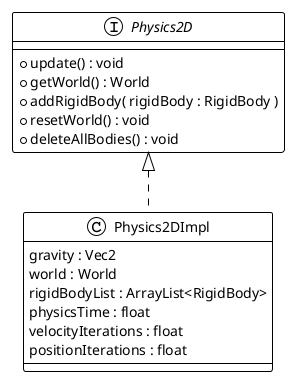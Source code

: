 @startuml Physics2D-implement
!theme plain

interface Physics2D{
    + update() : void
    + getWorld() : World
    + addRigidBody( rigidBody : RigidBody )
    + resetWorld() : void
    + deleteAllBodies() : void
}

class Physics2DImpl{
    gravity : Vec2
    world : World
    rigidBodyList : ArrayList<RigidBody>
    physicsTime : float
    velocityIterations : float
    positionIterations : float
}

class Physics2DImpl implements Physics2D

@enduml

@startuml RigidBody-interface-tree
!theme plain

interface RigidBody{
    + getBody() : Body
    + getPosition() : Vec2
    + setPosition( pos : Vec2) : void
    + resetBodyPos() : void
}

interface ArenaBody{
    + getWidth() : float
    + getHeight() : float
    + getGoalSize() : float
}

interface PlayerBody{
    + getRadius() : float
}

interface PuckBody{
    + getNextPos() : Vec2
    + getRadius() : float
}

interface ArenaBody extends RigidBody
interface PlayerBody extends RigidBody
interface PuckBody extends RigidBody

@enduml

@startuml RigidBody-implement
!theme plain

interface RigidBody{
    + getBody() : Body
    + getPosition() : Vec2
    + setPosition( pos : Vec2 ) : void
    + resetBodyPos() : void
}

abstract class RigidBodyImpl{
    bodyTypeDef : BodyTypeDef
    startPositionDef : Vec2
    linearDampingDef : float
    bodyDef : BodyDef
    body : Body

    # configBodyDef() : void
    # resetBodySpeed() : void
    # getBodyType() : BodyType
    # setBodyType( bodyTypeDef : BodyType ) : void
    # getStartPositionDef() : Vec2
    # setStartPositionDef( pos : Vec2 ) : void
    # getLinearDampingDef() : void
    # setLinearDampingDef( linearDampingDef : float ) : void
    # getBodyDef() : BodyDef
    # setBodyDef( bodyDef : BodyDef ) : void
    # setBody( body : Body ) : void
}

class RigidBodyImpl implements RigidBody

@enduml

@startuml ArenaBody-implement
!theme plain

interface RigidBody{
    + getBody() : Body
    + getPosition() : Vec2
    + setPosition( pos : Vec2 ) : void
    + resetBodyPos() : void
}

interface ArenaBody{
    + getWidth() : float
    + getHeight() : float
    + getGoalWidth() : float
}

abstract class RigidBodyImpl{
    bodyTypeDef : BodyTypeDef
    startPositionDef : Vec2
    linearDampingDef : float
    bodyDef : BodyDef
    body : Body

    # configBodyDef() : void
    # resetBodySpeed() : void
    # getBodyType() : BodyType
    # setBodyType( bodyTypeDef : BodyType ) : void
    # getStartPositionDef() : Vec2
    # setStartPositionDef( pos : Vec2 ) : void
    # getLinearDampingDef() : void
    # setLinearDampingDef( linearDampingDef : float ) : void
    # getBodyDef() : BodyDef
    # setBodyDef( bodyDef : BodyDef ) : void
    # setBody( body : Body ) : void
}

class ArenaBodyImpl{
    width : float
    height : float
    goalWidth : float
}

ArenaBody -R-|> RigidBody
RigidBodyImpl .U.|> RigidBody
ArenaBodyImpl .U.|> ArenaBody
ArenaBodyImpl -R-|> RigidBodyImpl

@enduml

@startuml PlayerBody-implement
!theme plain

interface RigidBody{
    + getBody() : Body
    + getPosition() : Vec2
    + setPosition( pos : Vec2 ) : void
    + resetBodyPos() : void
}

interface PlayerBody{
    + getRadius() : float
}

abstract class RigidBodyImpl{
    bodyTypeDef : BodyTypeDef
    startPositionDef : Vec2
    linearDampingDef : float
    bodyDef : BodyDef
    body : Body

    # configBodyDef() : void
    # resetBodySpeed() : void
    # getBodyType() : BodyType
    # setBodyType( bodyTypeDef : BodyType ) : void
    # getStartPositionDef() : Vec2
    # setStartPositionDef( pos : Vec2 ) : void
    # getLinearDampingDef() : void
    # setLinearDampingDef( linearDampingDef : float ) : void
    # getBodyDef() : BodyDef
    # setBodyDef( bodyDef : BodyDef ) : void
    # setBody( body : Body ) : void
}

class PlayerBodyImpl{
    radius : float
}

PlayerBody -R-|> RigidBody
RigidBodyImpl .U.|> RigidBody
PlayerBodyImpl .U.|> PlayerBody
PlayerBodyImpl -R-|> RigidBodyImpl

@enduml

@startuml PuckBody-implement
!theme plain

interface RigidBody{
    + getBody() : Body
    + getPosition() : Vec2
    + setPosition( pos : Vec2 ) : void
    + resetBodyPos() : void
}

interface PuckBody{
    + getNextPos() : Vec2
    + getRadius() : float
}

abstract class RigidBodyImpl{
    bodyTypeDef : BodyTypeDef
    startPositionDef : Vec2
    linearDampingDef : float
    bodyDef : BodyDef
    body : Body

    # configBodyDef() : void
    # resetBodySpeed() : void
    # getBodyType() : BodyType
    # setBodyType( bodyTypeDef : BodyType ) : void
    # getStartPositionDef() : Vec2
    # setStartPositionDef( pos : Vec2 ) : void
    # getLinearDampingDef() : void
    # setLinearDampingDef( linearDampingDef : float ) : void
    # getBodyDef() : BodyDef
    # setBodyDef( bodyDef : BodyDef ) : void
    # setBody( body : Body ) : void
}

class PuckBodyImpl{
    radius : float
}

PuckBody -R-|> RigidBody
RigidBodyImpl .U.|> RigidBody
PuckBodyImpl .U.|> PuckBody
PuckBodyImpl -R-|> RigidBodyImpl

@enduml
